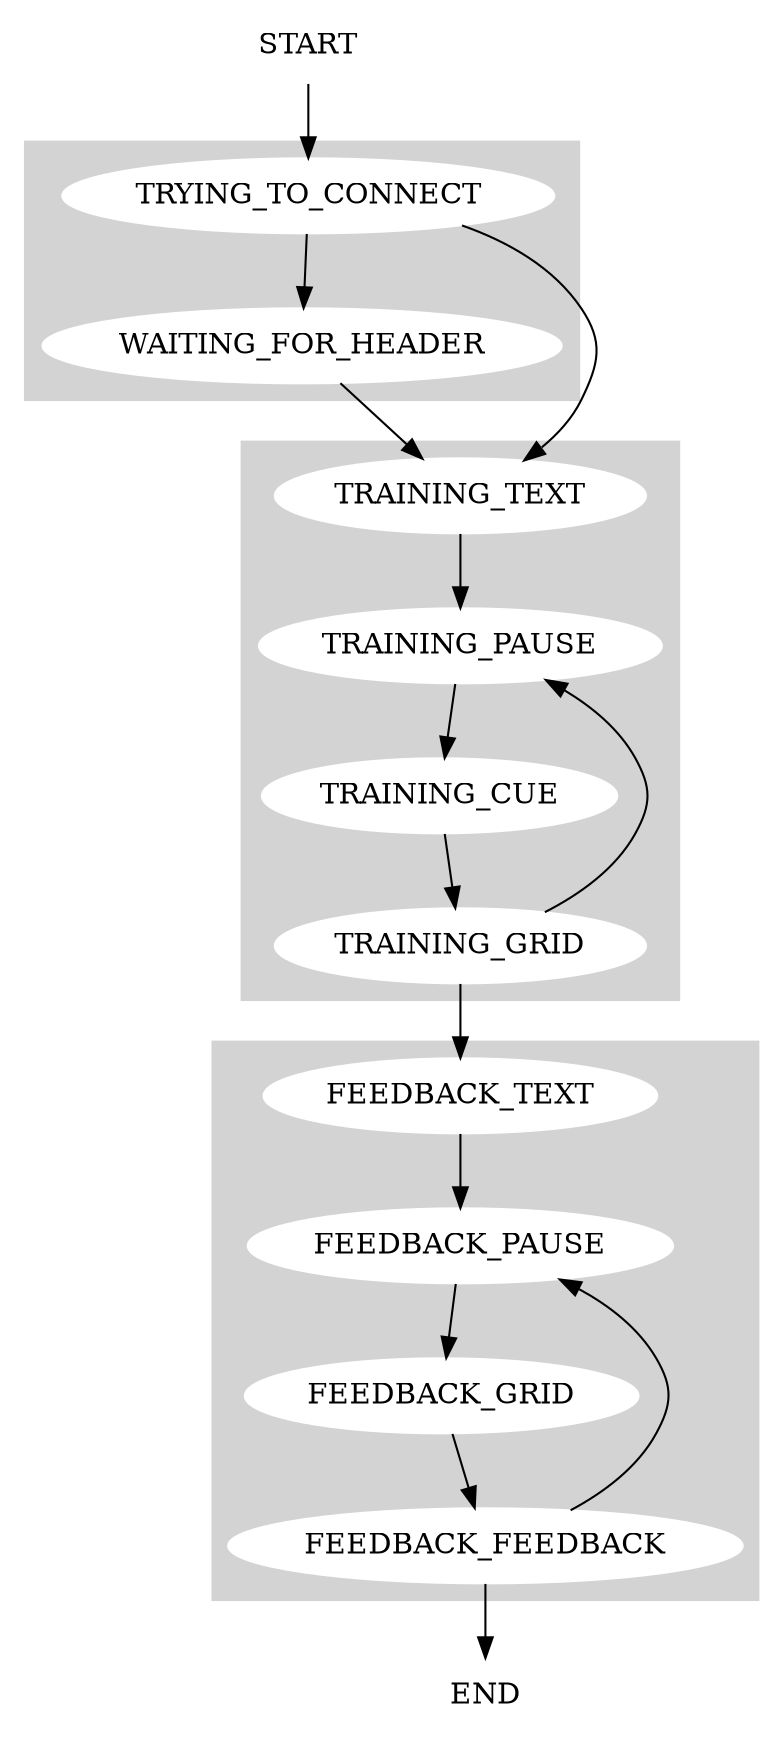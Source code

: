 digraph G {

	node [style=filled,color=white];

	subgraph cluster_0 {
		style=filled;
		color=lightgrey;
		TRYING_TO_CONNECT;
		WAITING_FOR_HEADER;
	}


	subgraph cluster_1 {
		style=filled;
		color=lightgrey;
		TRAINING_TEXT
		TRAINING_PAUSE
		TRAINING_CUE
		TRAINING_GRID
}

	subgraph cluster_2 {
		style=filled;
		color=lightgrey;
		FEEDBACK_TEXT
		FEEDBACK_PAUSE
		FEEDBACK_GRID 
		FEEDBACK_FEEDBACK 
}

	START -> TRYING_TO_CONNECT;
	TRYING_TO_CONNECT -> TRAINING_TEXT;
	TRYING_TO_CONNECT -> WAITING_FOR_HEADER;
	WAITING_FOR_HEADER -> TRAINING_TEXT;
	TRAINING_TEXT -> TRAINING_PAUSE;
	TRAINING_PAUSE -> TRAINING_CUE;
	TRAINING_CUE -> TRAINING_GRID;
	TRAINING_GRID -> TRAINING_PAUSE;
	TRAINING_GRID -> FEEDBACK_TEXT;
	FEEDBACK_TEXT -> FEEDBACK_PAUSE;
	FEEDBACK_PAUSE -> FEEDBACK_GRID;
	FEEDBACK_GRID -> FEEDBACK_FEEDBACK;
	FEEDBACK_FEEDBACK -> FEEDBACK_PAUSE;
	FEEDBACK_FEEDBACK -> END;
	
	END;
	START
}